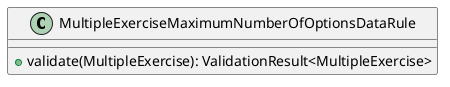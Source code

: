 @startuml

    class MultipleExerciseMaximumNumberOfOptionsDataRule [[MultipleExerciseMaximumNumberOfOptionsDataRule.html]] {
        +validate(MultipleExercise): ValidationResult<MultipleExercise>
    }

@enduml
